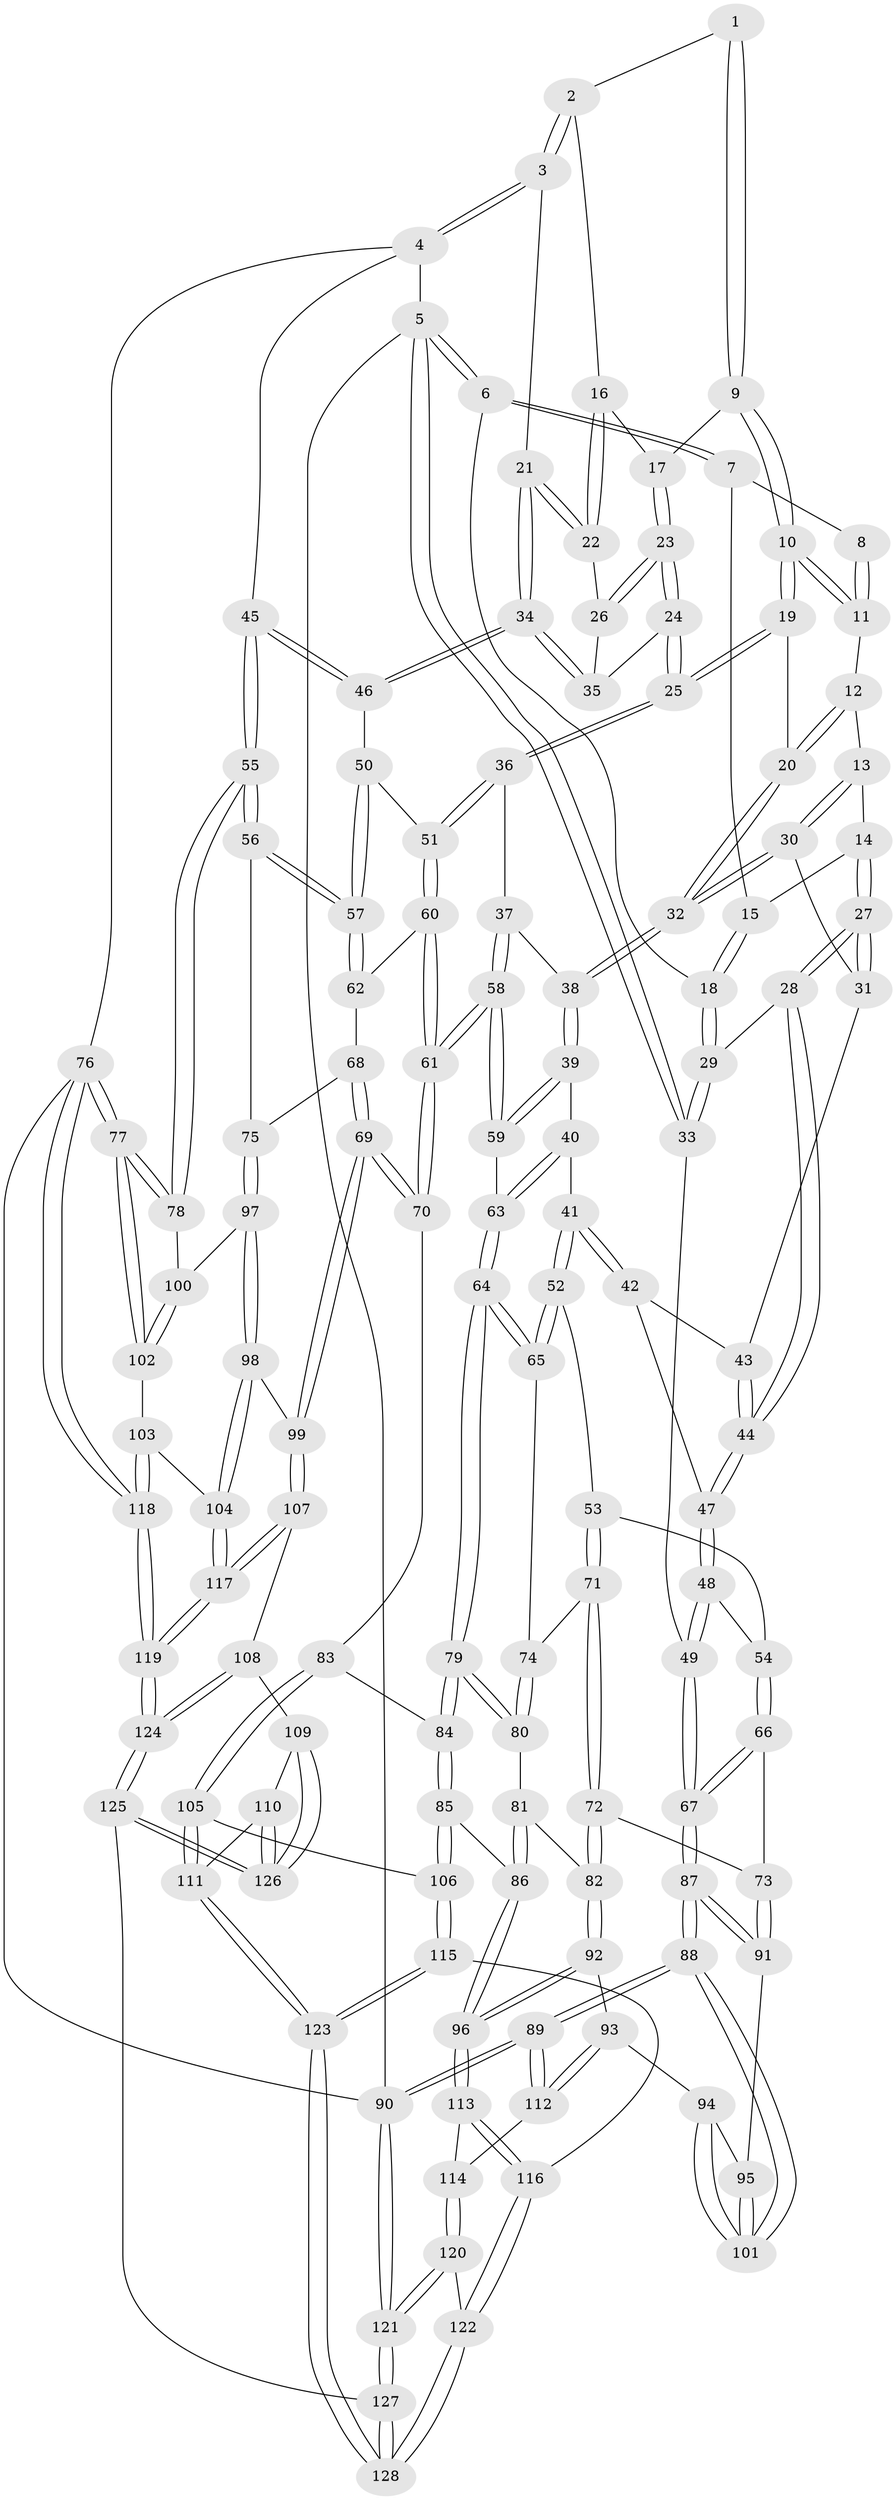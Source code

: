 // coarse degree distribution, {3: 0.41025641025641024, 4: 0.41025641025641024, 5: 0.05128205128205128, 2: 0.1282051282051282}
// Generated by graph-tools (version 1.1) at 2025/54/03/04/25 22:54:11]
// undirected, 128 vertices, 317 edges
graph export_dot {
  node [color=gray90,style=filled];
  1 [pos="+0.5721278983966734+0"];
  2 [pos="+0.8106758091449152+0"];
  3 [pos="+1+0"];
  4 [pos="+1+0"];
  5 [pos="+0+0"];
  6 [pos="+0+0"];
  7 [pos="+0.2720941541887178+0"];
  8 [pos="+0.4489427928807845+0"];
  9 [pos="+0.5856035594302311+0.09874141305422889"];
  10 [pos="+0.5293504368532221+0.12981607630509454"];
  11 [pos="+0.4574871942613504+0.01755961835883389"];
  12 [pos="+0.37831805550425607+0.10486050133725303"];
  13 [pos="+0.32712353342762723+0.11064184371153377"];
  14 [pos="+0.30154724979395847+0.09161397865352294"];
  15 [pos="+0.2784082324485593+0.008444957331152829"];
  16 [pos="+0.638116190125952+0.10697968989111707"];
  17 [pos="+0.6380573251623514+0.10700868553040752"];
  18 [pos="+0.10977928928655487+0.12028623186417348"];
  19 [pos="+0.5142284099517209+0.15920290496813727"];
  20 [pos="+0.4937559910494942+0.17099965789349966"];
  21 [pos="+0.9059949867398004+0.0486652570756136"];
  22 [pos="+0.8114692473687003+0.10428718067750321"];
  23 [pos="+0.6754223965115977+0.2514781539479334"];
  24 [pos="+0.6682154899120482+0.2680444377157312"];
  25 [pos="+0.6505445495633096+0.2919419917375479"];
  26 [pos="+0.7481589472884146+0.1916288530565261"];
  27 [pos="+0.1599531178540802+0.1992690210516303"];
  28 [pos="+0.13933164719585336+0.20840769925303684"];
  29 [pos="+0.12441703989543763+0.19099897063992002"];
  30 [pos="+0.3440850460400179+0.21531506983989196"];
  31 [pos="+0.33701651692587475+0.22111292494848317"];
  32 [pos="+0.44355859221718635+0.24832470150267794"];
  33 [pos="+0+0.19507334828400197"];
  34 [pos="+0.8821264314891383+0.30309329762577636"];
  35 [pos="+0.8122468428779919+0.27470981479962386"];
  36 [pos="+0.6492267867320481+0.2994267012721441"];
  37 [pos="+0.5584609169997515+0.3482259700222192"];
  38 [pos="+0.4589677714224785+0.3333560892197085"];
  39 [pos="+0.4558857438315219+0.3366100743010064"];
  40 [pos="+0.3242867575651708+0.3778160883848925"];
  41 [pos="+0.30245161617343425+0.37242479041304744"];
  42 [pos="+0.3179286512977218+0.25939362349273976"];
  43 [pos="+0.31991303566943485+0.2533534342458623"];
  44 [pos="+0.14087639892225223+0.2373602671660546"];
  45 [pos="+1+0.2837859925611105"];
  46 [pos="+0.8843389465949634+0.3123639437651056"];
  47 [pos="+0.14014549837328794+0.28533559940859704"];
  48 [pos="+0.1378728861538901+0.31230959649441703"];
  49 [pos="+0+0.32190614283720775"];
  50 [pos="+0.8816274412855436+0.3212378126897349"];
  51 [pos="+0.7126810678182347+0.37617179809585544"];
  52 [pos="+0.2198829823378573+0.39008123549387813"];
  53 [pos="+0.2108345403286986+0.38898922600742664"];
  54 [pos="+0.1477397696762833+0.3371498203440632"];
  55 [pos="+1+0.49694817521882056"];
  56 [pos="+0.9405176602769104+0.5066393240553808"];
  57 [pos="+0.9146793880654225+0.4588494849325442"];
  58 [pos="+0.5775359316642817+0.5194153266288152"];
  59 [pos="+0.45786395526260876+0.46894136318092466"];
  60 [pos="+0.7137831970548203+0.39399930489554313"];
  61 [pos="+0.5963539871369244+0.5450057039616709"];
  62 [pos="+0.7411836766205517+0.42571684919821395"];
  63 [pos="+0.3863225833203615+0.5131088185935243"];
  64 [pos="+0.3725584772295704+0.5488362613353206"];
  65 [pos="+0.27828101971354363+0.49514642993545127"];
  66 [pos="+0.032037965498166676+0.4552105330886503"];
  67 [pos="+0+0.43213953710090064"];
  68 [pos="+0.7607638948159134+0.5065979806104455"];
  69 [pos="+0.6142435870039602+0.6189117157625805"];
  70 [pos="+0.6097717648542054+0.6167412812691687"];
  71 [pos="+0.16739721515653844+0.5186735433924611"];
  72 [pos="+0.145305883193206+0.5429856919945427"];
  73 [pos="+0.08622208770286265+0.5510812972514578"];
  74 [pos="+0.24603127702072822+0.5470091264057296"];
  75 [pos="+0.9026757311689602+0.549670541023381"];
  76 [pos="+1+1"];
  77 [pos="+1+0.8240777657306021"];
  78 [pos="+1+0.6696031347368149"];
  79 [pos="+0.3725707545095418+0.5496944194680526"];
  80 [pos="+0.2543611177937345+0.5607168638123977"];
  81 [pos="+0.250799595949971+0.5810263371926289"];
  82 [pos="+0.18427495671877775+0.6092706708396495"];
  83 [pos="+0.5751869893987515+0.6315708482822605"];
  84 [pos="+0.3977494193477728+0.6475690106908496"];
  85 [pos="+0.3711276102518686+0.6801202286618362"];
  86 [pos="+0.3250419285558894+0.6933935552737235"];
  87 [pos="+0+0.591719562796763"];
  88 [pos="+0+0.8565660830347747"];
  89 [pos="+0+1"];
  90 [pos="+0+1"];
  91 [pos="+0.05558749910941373+0.5935723193357902"];
  92 [pos="+0.1952488108217601+0.698081436051783"];
  93 [pos="+0.12075002385548267+0.7136172269779167"];
  94 [pos="+0.10416181636114936+0.703654474933643"];
  95 [pos="+0.0672503004958027+0.6385665705637271"];
  96 [pos="+0.2660650595734681+0.725579228428994"];
  97 [pos="+0.8723881255312915+0.6287268200676807"];
  98 [pos="+0.8668628681024941+0.6372469432678677"];
  99 [pos="+0.6868564273104119+0.6833877536812638"];
  100 [pos="+0.9480678541638695+0.6563010937074703"];
  101 [pos="+0+0.8051370144464515"];
  102 [pos="+1+0.7993510362740966"];
  103 [pos="+0.9317049094554313+0.7799616607339479"];
  104 [pos="+0.9161930766125923+0.7736107312448522"];
  105 [pos="+0.5019105602010335+0.8396558438593416"];
  106 [pos="+0.3981283792171783+0.7382624481987605"];
  107 [pos="+0.6970960612824713+0.7925572737771622"];
  108 [pos="+0.645879809232577+0.8418004591411277"];
  109 [pos="+0.6196589110438452+0.8476709581450247"];
  110 [pos="+0.5142460189945043+0.8521938803642264"];
  111 [pos="+0.5038932651616472+0.8463203566010085"];
  112 [pos="+0.0961054140996591+0.8279235278084914"];
  113 [pos="+0.256194831892391+0.81841885247349"];
  114 [pos="+0.22986189439498408+0.8410877024170764"];
  115 [pos="+0.3657781717233696+0.8752224473629325"];
  116 [pos="+0.33588277400141786+0.8829906078751992"];
  117 [pos="+0.799429356096851+0.8617824500939264"];
  118 [pos="+0.9615036702206833+1"];
  119 [pos="+0.9044453249135056+1"];
  120 [pos="+0.17615113409481747+1"];
  121 [pos="+0+1"];
  122 [pos="+0.32207189587919655+0.9368068771357876"];
  123 [pos="+0.4310734599933405+0.8913799760824648"];
  124 [pos="+0.6966693405595369+1"];
  125 [pos="+0.5609425197521705+1"];
  126 [pos="+0.5503419552247718+1"];
  127 [pos="+0.4779372896576321+1"];
  128 [pos="+0.4301130845489992+1"];
  1 -- 2;
  1 -- 9;
  1 -- 9;
  2 -- 3;
  2 -- 3;
  2 -- 16;
  3 -- 4;
  3 -- 4;
  3 -- 21;
  4 -- 5;
  4 -- 45;
  4 -- 76;
  5 -- 6;
  5 -- 6;
  5 -- 33;
  5 -- 33;
  5 -- 90;
  6 -- 7;
  6 -- 7;
  6 -- 18;
  7 -- 8;
  7 -- 15;
  8 -- 11;
  8 -- 11;
  9 -- 10;
  9 -- 10;
  9 -- 17;
  10 -- 11;
  10 -- 11;
  10 -- 19;
  10 -- 19;
  11 -- 12;
  12 -- 13;
  12 -- 20;
  12 -- 20;
  13 -- 14;
  13 -- 30;
  13 -- 30;
  14 -- 15;
  14 -- 27;
  14 -- 27;
  15 -- 18;
  15 -- 18;
  16 -- 17;
  16 -- 22;
  16 -- 22;
  17 -- 23;
  17 -- 23;
  18 -- 29;
  18 -- 29;
  19 -- 20;
  19 -- 25;
  19 -- 25;
  20 -- 32;
  20 -- 32;
  21 -- 22;
  21 -- 22;
  21 -- 34;
  21 -- 34;
  22 -- 26;
  23 -- 24;
  23 -- 24;
  23 -- 26;
  23 -- 26;
  24 -- 25;
  24 -- 25;
  24 -- 35;
  25 -- 36;
  25 -- 36;
  26 -- 35;
  27 -- 28;
  27 -- 28;
  27 -- 31;
  27 -- 31;
  28 -- 29;
  28 -- 44;
  28 -- 44;
  29 -- 33;
  29 -- 33;
  30 -- 31;
  30 -- 32;
  30 -- 32;
  31 -- 43;
  32 -- 38;
  32 -- 38;
  33 -- 49;
  34 -- 35;
  34 -- 35;
  34 -- 46;
  34 -- 46;
  36 -- 37;
  36 -- 51;
  36 -- 51;
  37 -- 38;
  37 -- 58;
  37 -- 58;
  38 -- 39;
  38 -- 39;
  39 -- 40;
  39 -- 59;
  39 -- 59;
  40 -- 41;
  40 -- 63;
  40 -- 63;
  41 -- 42;
  41 -- 42;
  41 -- 52;
  41 -- 52;
  42 -- 43;
  42 -- 47;
  43 -- 44;
  43 -- 44;
  44 -- 47;
  44 -- 47;
  45 -- 46;
  45 -- 46;
  45 -- 55;
  45 -- 55;
  46 -- 50;
  47 -- 48;
  47 -- 48;
  48 -- 49;
  48 -- 49;
  48 -- 54;
  49 -- 67;
  49 -- 67;
  50 -- 51;
  50 -- 57;
  50 -- 57;
  51 -- 60;
  51 -- 60;
  52 -- 53;
  52 -- 65;
  52 -- 65;
  53 -- 54;
  53 -- 71;
  53 -- 71;
  54 -- 66;
  54 -- 66;
  55 -- 56;
  55 -- 56;
  55 -- 78;
  55 -- 78;
  56 -- 57;
  56 -- 57;
  56 -- 75;
  57 -- 62;
  57 -- 62;
  58 -- 59;
  58 -- 59;
  58 -- 61;
  58 -- 61;
  59 -- 63;
  60 -- 61;
  60 -- 61;
  60 -- 62;
  61 -- 70;
  61 -- 70;
  62 -- 68;
  63 -- 64;
  63 -- 64;
  64 -- 65;
  64 -- 65;
  64 -- 79;
  64 -- 79;
  65 -- 74;
  66 -- 67;
  66 -- 67;
  66 -- 73;
  67 -- 87;
  67 -- 87;
  68 -- 69;
  68 -- 69;
  68 -- 75;
  69 -- 70;
  69 -- 70;
  69 -- 99;
  69 -- 99;
  70 -- 83;
  71 -- 72;
  71 -- 72;
  71 -- 74;
  72 -- 73;
  72 -- 82;
  72 -- 82;
  73 -- 91;
  73 -- 91;
  74 -- 80;
  74 -- 80;
  75 -- 97;
  75 -- 97;
  76 -- 77;
  76 -- 77;
  76 -- 118;
  76 -- 118;
  76 -- 90;
  77 -- 78;
  77 -- 78;
  77 -- 102;
  77 -- 102;
  78 -- 100;
  79 -- 80;
  79 -- 80;
  79 -- 84;
  79 -- 84;
  80 -- 81;
  81 -- 82;
  81 -- 86;
  81 -- 86;
  82 -- 92;
  82 -- 92;
  83 -- 84;
  83 -- 105;
  83 -- 105;
  84 -- 85;
  84 -- 85;
  85 -- 86;
  85 -- 106;
  85 -- 106;
  86 -- 96;
  86 -- 96;
  87 -- 88;
  87 -- 88;
  87 -- 91;
  87 -- 91;
  88 -- 89;
  88 -- 89;
  88 -- 101;
  88 -- 101;
  89 -- 90;
  89 -- 90;
  89 -- 112;
  89 -- 112;
  90 -- 121;
  90 -- 121;
  91 -- 95;
  92 -- 93;
  92 -- 96;
  92 -- 96;
  93 -- 94;
  93 -- 112;
  93 -- 112;
  94 -- 95;
  94 -- 101;
  94 -- 101;
  95 -- 101;
  95 -- 101;
  96 -- 113;
  96 -- 113;
  97 -- 98;
  97 -- 98;
  97 -- 100;
  98 -- 99;
  98 -- 104;
  98 -- 104;
  99 -- 107;
  99 -- 107;
  100 -- 102;
  100 -- 102;
  102 -- 103;
  103 -- 104;
  103 -- 118;
  103 -- 118;
  104 -- 117;
  104 -- 117;
  105 -- 106;
  105 -- 111;
  105 -- 111;
  106 -- 115;
  106 -- 115;
  107 -- 108;
  107 -- 117;
  107 -- 117;
  108 -- 109;
  108 -- 124;
  108 -- 124;
  109 -- 110;
  109 -- 126;
  109 -- 126;
  110 -- 111;
  110 -- 126;
  110 -- 126;
  111 -- 123;
  111 -- 123;
  112 -- 114;
  113 -- 114;
  113 -- 116;
  113 -- 116;
  114 -- 120;
  114 -- 120;
  115 -- 116;
  115 -- 123;
  115 -- 123;
  116 -- 122;
  116 -- 122;
  117 -- 119;
  117 -- 119;
  118 -- 119;
  118 -- 119;
  119 -- 124;
  119 -- 124;
  120 -- 121;
  120 -- 121;
  120 -- 122;
  121 -- 127;
  121 -- 127;
  122 -- 128;
  122 -- 128;
  123 -- 128;
  123 -- 128;
  124 -- 125;
  124 -- 125;
  125 -- 126;
  125 -- 126;
  125 -- 127;
  127 -- 128;
  127 -- 128;
}
